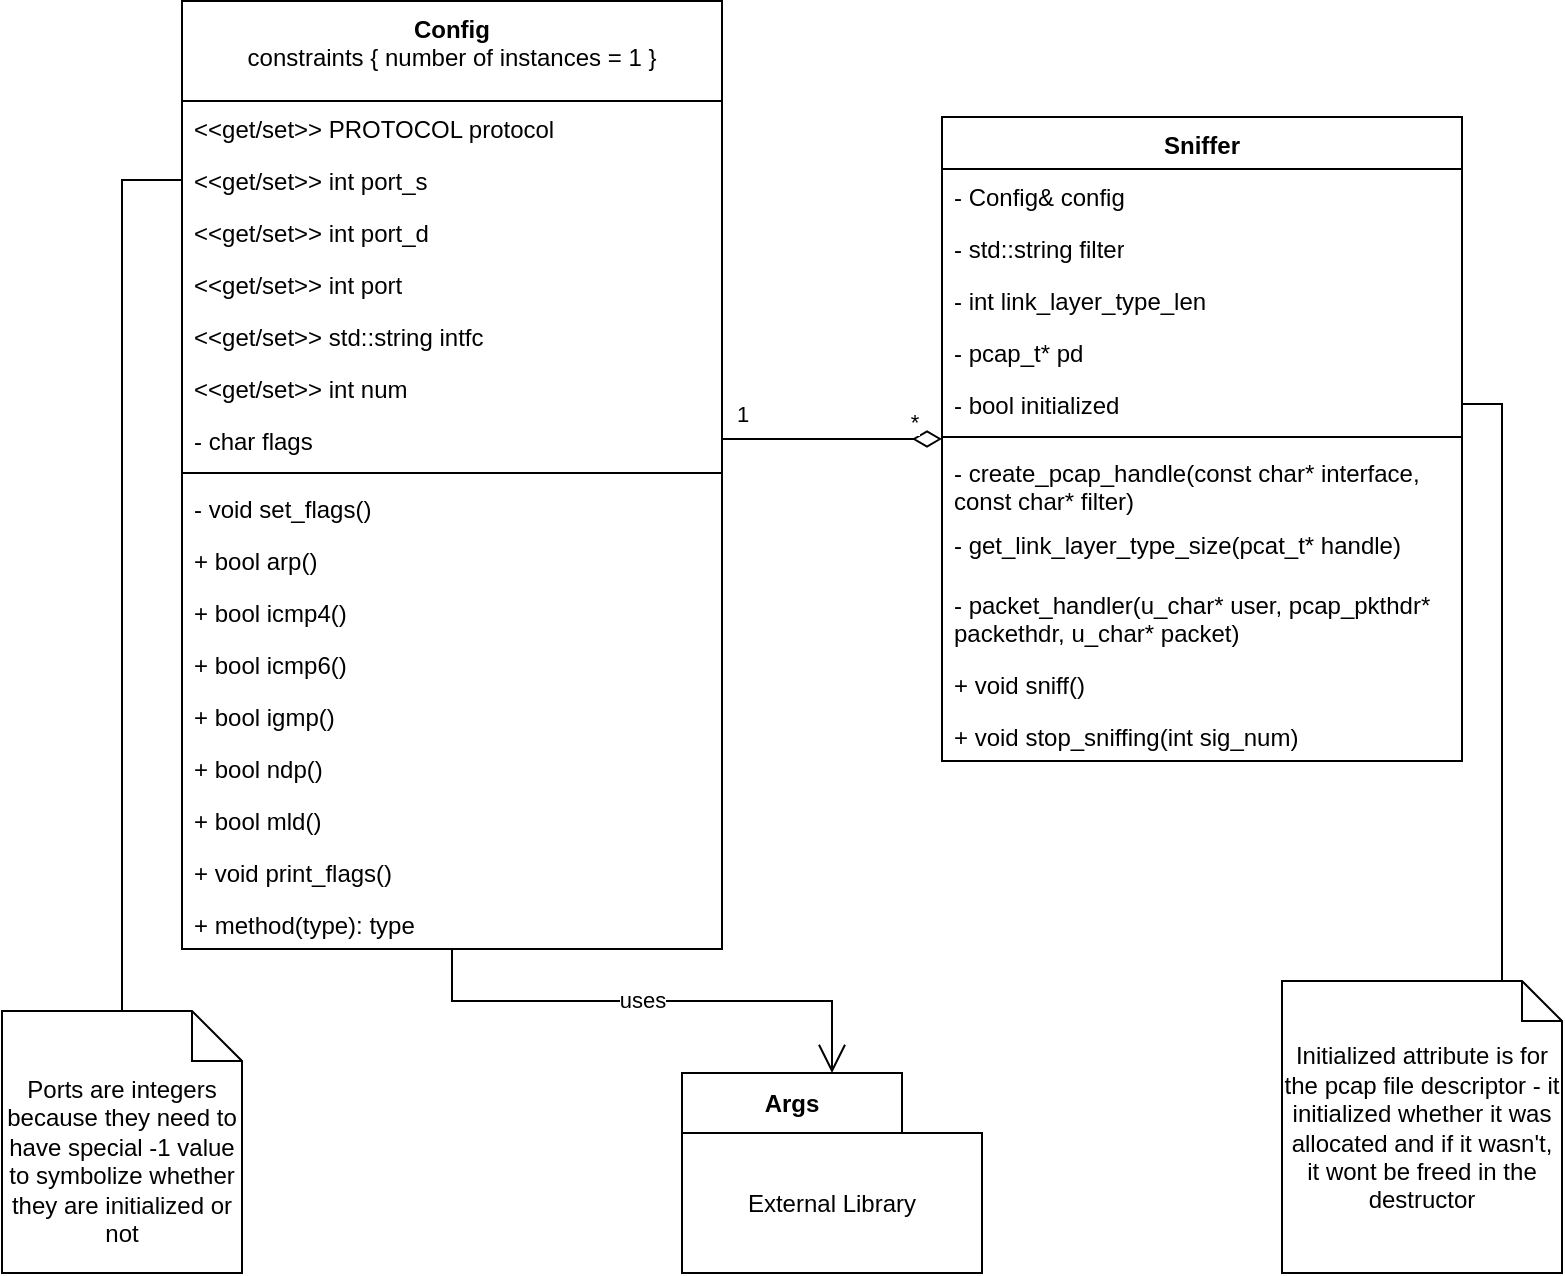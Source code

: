 <mxfile version="24.2.5" type="device">
  <diagram id="C5RBs43oDa-KdzZeNtuy" name="Page-1">
    <mxGraphModel dx="1103" dy="642" grid="1" gridSize="10" guides="1" tooltips="1" connect="1" arrows="1" fold="1" page="1" pageScale="1" pageWidth="827" pageHeight="1169" math="0" shadow="0">
      <root>
        <mxCell id="WIyWlLk6GJQsqaUBKTNV-0" />
        <mxCell id="WIyWlLk6GJQsqaUBKTNV-1" parent="WIyWlLk6GJQsqaUBKTNV-0" />
        <mxCell id="fDBzksaXZJYRck9aZXB0-4" value="Args" style="shape=folder;fontStyle=1;tabWidth=110;tabHeight=30;tabPosition=left;html=1;boundedLbl=1;labelInHeader=1;container=1;collapsible=0;whiteSpace=wrap;" vertex="1" parent="WIyWlLk6GJQsqaUBKTNV-1">
          <mxGeometry x="370" y="556.5" width="150" height="100" as="geometry" />
        </mxCell>
        <mxCell id="fDBzksaXZJYRck9aZXB0-5" value="External Library" style="html=1;strokeColor=none;resizeWidth=1;resizeHeight=1;fillColor=none;part=1;connectable=0;allowArrows=0;deletable=0;whiteSpace=wrap;" vertex="1" parent="fDBzksaXZJYRck9aZXB0-4">
          <mxGeometry width="150" height="70" relative="1" as="geometry">
            <mxPoint y="30" as="offset" />
          </mxGeometry>
        </mxCell>
        <mxCell id="fDBzksaXZJYRck9aZXB0-53" style="edgeStyle=orthogonalEdgeStyle;rounded=0;orthogonalLoop=1;jettySize=auto;html=1;endArrow=none;endFill=0;" edge="1" parent="WIyWlLk6GJQsqaUBKTNV-1" source="fDBzksaXZJYRck9aZXB0-12" target="fDBzksaXZJYRck9aZXB0-9">
          <mxGeometry relative="1" as="geometry">
            <Array as="points">
              <mxPoint x="90" y="110" />
            </Array>
          </mxGeometry>
        </mxCell>
        <mxCell id="fDBzksaXZJYRck9aZXB0-12" value="Ports are integers because they need to have special -1 value to symbolize whether they are initialized or not" style="shape=note2;boundedLbl=1;whiteSpace=wrap;html=1;size=25;verticalAlign=top;align=center;" vertex="1" parent="WIyWlLk6GJQsqaUBKTNV-1">
          <mxGeometry x="30" y="525.5" width="120" height="131" as="geometry" />
        </mxCell>
        <mxCell id="fDBzksaXZJYRck9aZXB0-22" value="Sniffer" style="swimlane;fontStyle=1;align=center;verticalAlign=top;childLayout=stackLayout;horizontal=1;startSize=26;horizontalStack=0;resizeParent=1;resizeParentMax=0;resizeLast=0;collapsible=1;marginBottom=0;whiteSpace=wrap;html=1;" vertex="1" parent="WIyWlLk6GJQsqaUBKTNV-1">
          <mxGeometry x="500" y="78.5" width="260" height="322" as="geometry" />
        </mxCell>
        <mxCell id="fDBzksaXZJYRck9aZXB0-38" value="- Config&amp;amp; config" style="text;strokeColor=none;fillColor=none;align=left;verticalAlign=top;spacingLeft=4;spacingRight=4;overflow=hidden;rotatable=0;points=[[0,0.5],[1,0.5]];portConstraint=eastwest;whiteSpace=wrap;html=1;" vertex="1" parent="fDBzksaXZJYRck9aZXB0-22">
          <mxGeometry y="26" width="260" height="26" as="geometry" />
        </mxCell>
        <mxCell id="fDBzksaXZJYRck9aZXB0-39" value="- std::string filter" style="text;strokeColor=none;fillColor=none;align=left;verticalAlign=top;spacingLeft=4;spacingRight=4;overflow=hidden;rotatable=0;points=[[0,0.5],[1,0.5]];portConstraint=eastwest;whiteSpace=wrap;html=1;" vertex="1" parent="fDBzksaXZJYRck9aZXB0-22">
          <mxGeometry y="52" width="260" height="26" as="geometry" />
        </mxCell>
        <mxCell id="fDBzksaXZJYRck9aZXB0-44" value="- int link_layer_type_len" style="text;strokeColor=none;fillColor=none;align=left;verticalAlign=top;spacingLeft=4;spacingRight=4;overflow=hidden;rotatable=0;points=[[0,0.5],[1,0.5]];portConstraint=eastwest;whiteSpace=wrap;html=1;" vertex="1" parent="fDBzksaXZJYRck9aZXB0-22">
          <mxGeometry y="78" width="260" height="26" as="geometry" />
        </mxCell>
        <mxCell id="fDBzksaXZJYRck9aZXB0-40" value="- pcap_t* pd" style="text;strokeColor=none;fillColor=none;align=left;verticalAlign=top;spacingLeft=4;spacingRight=4;overflow=hidden;rotatable=0;points=[[0,0.5],[1,0.5]];portConstraint=eastwest;whiteSpace=wrap;html=1;" vertex="1" parent="fDBzksaXZJYRck9aZXB0-22">
          <mxGeometry y="104" width="260" height="26" as="geometry" />
        </mxCell>
        <mxCell id="fDBzksaXZJYRck9aZXB0-23" value="- bool initialized" style="text;strokeColor=none;fillColor=none;align=left;verticalAlign=top;spacingLeft=4;spacingRight=4;overflow=hidden;rotatable=0;points=[[0,0.5],[1,0.5]];portConstraint=eastwest;whiteSpace=wrap;html=1;" vertex="1" parent="fDBzksaXZJYRck9aZXB0-22">
          <mxGeometry y="130" width="260" height="26" as="geometry" />
        </mxCell>
        <mxCell id="fDBzksaXZJYRck9aZXB0-24" value="" style="line;strokeWidth=1;fillColor=none;align=left;verticalAlign=middle;spacingTop=-1;spacingLeft=3;spacingRight=3;rotatable=0;labelPosition=right;points=[];portConstraint=eastwest;strokeColor=inherit;" vertex="1" parent="fDBzksaXZJYRck9aZXB0-22">
          <mxGeometry y="156" width="260" height="8" as="geometry" />
        </mxCell>
        <mxCell id="fDBzksaXZJYRck9aZXB0-25" value="- create_pcap_handle(const char* interface, const char* filter)" style="text;strokeColor=none;fillColor=none;align=left;verticalAlign=top;spacingLeft=4;spacingRight=4;overflow=hidden;rotatable=0;points=[[0,0.5],[1,0.5]];portConstraint=eastwest;whiteSpace=wrap;html=1;" vertex="1" parent="fDBzksaXZJYRck9aZXB0-22">
          <mxGeometry y="164" width="260" height="36" as="geometry" />
        </mxCell>
        <mxCell id="fDBzksaXZJYRck9aZXB0-45" value="- get_link_layer_type_size(pcat_t* handle)" style="text;strokeColor=none;fillColor=none;align=left;verticalAlign=top;spacingLeft=4;spacingRight=4;overflow=hidden;rotatable=0;points=[[0,0.5],[1,0.5]];portConstraint=eastwest;whiteSpace=wrap;html=1;" vertex="1" parent="fDBzksaXZJYRck9aZXB0-22">
          <mxGeometry y="200" width="260" height="30" as="geometry" />
        </mxCell>
        <mxCell id="fDBzksaXZJYRck9aZXB0-46" value="- packet_handler(u_char* user, pcap_pkthdr* packethdr, u_char* packet)" style="text;strokeColor=none;fillColor=none;align=left;verticalAlign=top;spacingLeft=4;spacingRight=4;overflow=hidden;rotatable=0;points=[[0,0.5],[1,0.5]];portConstraint=eastwest;whiteSpace=wrap;html=1;" vertex="1" parent="fDBzksaXZJYRck9aZXB0-22">
          <mxGeometry y="230" width="260" height="40" as="geometry" />
        </mxCell>
        <mxCell id="fDBzksaXZJYRck9aZXB0-47" value="+ void sniff()" style="text;strokeColor=none;fillColor=none;align=left;verticalAlign=top;spacingLeft=4;spacingRight=4;overflow=hidden;rotatable=0;points=[[0,0.5],[1,0.5]];portConstraint=eastwest;whiteSpace=wrap;html=1;" vertex="1" parent="fDBzksaXZJYRck9aZXB0-22">
          <mxGeometry y="270" width="260" height="26" as="geometry" />
        </mxCell>
        <mxCell id="fDBzksaXZJYRck9aZXB0-48" value="+ void stop_sniffing(int sig_num)" style="text;strokeColor=none;fillColor=none;align=left;verticalAlign=top;spacingLeft=4;spacingRight=4;overflow=hidden;rotatable=0;points=[[0,0.5],[1,0.5]];portConstraint=eastwest;whiteSpace=wrap;html=1;" vertex="1" parent="fDBzksaXZJYRck9aZXB0-22">
          <mxGeometry y="296" width="260" height="26" as="geometry" />
        </mxCell>
        <mxCell id="fDBzksaXZJYRck9aZXB0-31" value="Config&lt;div&gt;&lt;span style=&quot;font-weight: normal;&quot;&gt;constraints { number of instances = 1 }&lt;/span&gt;&lt;/div&gt;" style="swimlane;fontStyle=1;align=center;verticalAlign=top;childLayout=stackLayout;horizontal=1;startSize=50;horizontalStack=0;resizeParent=1;resizeParentMax=0;resizeLast=0;collapsible=1;marginBottom=0;whiteSpace=wrap;html=1;" vertex="1" parent="WIyWlLk6GJQsqaUBKTNV-1">
          <mxGeometry x="120" y="20.5" width="270" height="474" as="geometry" />
        </mxCell>
        <mxCell id="fDBzksaXZJYRck9aZXB0-1" value="&amp;lt;&amp;lt;get/set&amp;gt;&amp;gt; PROTOCOL protocol" style="text;strokeColor=none;fillColor=none;align=left;verticalAlign=top;spacingLeft=4;spacingRight=4;overflow=hidden;rotatable=0;points=[[0,0.5],[1,0.5]];portConstraint=eastwest;whiteSpace=wrap;html=1;" vertex="1" parent="fDBzksaXZJYRck9aZXB0-31">
          <mxGeometry y="50" width="270" height="26" as="geometry" />
        </mxCell>
        <mxCell id="fDBzksaXZJYRck9aZXB0-9" value="&amp;lt;&amp;lt;get/set&amp;gt;&amp;gt; int port_s" style="text;strokeColor=none;fillColor=none;align=left;verticalAlign=top;spacingLeft=4;spacingRight=4;overflow=hidden;rotatable=0;points=[[0,0.5],[1,0.5]];portConstraint=eastwest;whiteSpace=wrap;html=1;" vertex="1" parent="fDBzksaXZJYRck9aZXB0-31">
          <mxGeometry y="76" width="270" height="26" as="geometry" />
        </mxCell>
        <mxCell id="fDBzksaXZJYRck9aZXB0-10" value="&amp;lt;&amp;lt;get/set&amp;gt;&amp;gt; int port_d" style="text;strokeColor=none;fillColor=none;align=left;verticalAlign=top;spacingLeft=4;spacingRight=4;overflow=hidden;rotatable=0;points=[[0,0.5],[1,0.5]];portConstraint=eastwest;whiteSpace=wrap;html=1;" vertex="1" parent="fDBzksaXZJYRck9aZXB0-31">
          <mxGeometry y="102" width="270" height="26" as="geometry" />
        </mxCell>
        <mxCell id="fDBzksaXZJYRck9aZXB0-3" value="&amp;lt;&amp;lt;get/set&amp;gt;&amp;gt; int port" style="text;strokeColor=none;fillColor=none;align=left;verticalAlign=top;spacingLeft=4;spacingRight=4;overflow=hidden;rotatable=0;points=[[0,0.5],[1,0.5]];portConstraint=eastwest;whiteSpace=wrap;html=1;" vertex="1" parent="fDBzksaXZJYRck9aZXB0-31">
          <mxGeometry y="128" width="270" height="26" as="geometry" />
        </mxCell>
        <mxCell id="fDBzksaXZJYRck9aZXB0-2" value="&amp;lt;&amp;lt;get/set&amp;gt;&amp;gt; std::string intfc" style="text;strokeColor=none;fillColor=none;align=left;verticalAlign=top;spacingLeft=4;spacingRight=4;overflow=hidden;rotatable=0;points=[[0,0.5],[1,0.5]];portConstraint=eastwest;whiteSpace=wrap;html=1;" vertex="1" parent="fDBzksaXZJYRck9aZXB0-31">
          <mxGeometry y="154" width="270" height="26" as="geometry" />
        </mxCell>
        <mxCell id="fDBzksaXZJYRck9aZXB0-11" value="&amp;lt;&amp;lt;get/set&amp;gt;&amp;gt; int num" style="text;strokeColor=none;fillColor=none;align=left;verticalAlign=top;spacingLeft=4;spacingRight=4;overflow=hidden;rotatable=0;points=[[0,0.5],[1,0.5]];portConstraint=eastwest;whiteSpace=wrap;html=1;" vertex="1" parent="fDBzksaXZJYRck9aZXB0-31">
          <mxGeometry y="180" width="270" height="26" as="geometry" />
        </mxCell>
        <mxCell id="fDBzksaXZJYRck9aZXB0-13" value="- char flags" style="text;strokeColor=none;fillColor=none;align=left;verticalAlign=top;spacingLeft=4;spacingRight=4;overflow=hidden;rotatable=0;points=[[0,0.5],[1,0.5]];portConstraint=eastwest;whiteSpace=wrap;html=1;" vertex="1" parent="fDBzksaXZJYRck9aZXB0-31">
          <mxGeometry y="206" width="270" height="26" as="geometry" />
        </mxCell>
        <mxCell id="fDBzksaXZJYRck9aZXB0-33" value="" style="line;strokeWidth=1;fillColor=none;align=left;verticalAlign=middle;spacingTop=-1;spacingLeft=3;spacingRight=3;rotatable=0;labelPosition=right;points=[];portConstraint=eastwest;strokeColor=inherit;" vertex="1" parent="fDBzksaXZJYRck9aZXB0-31">
          <mxGeometry y="232" width="270" height="8" as="geometry" />
        </mxCell>
        <mxCell id="fDBzksaXZJYRck9aZXB0-14" value="- void set_flags()" style="text;strokeColor=none;fillColor=none;align=left;verticalAlign=top;spacingLeft=4;spacingRight=4;overflow=hidden;rotatable=0;points=[[0,0.5],[1,0.5]];portConstraint=eastwest;whiteSpace=wrap;html=1;" vertex="1" parent="fDBzksaXZJYRck9aZXB0-31">
          <mxGeometry y="240" width="270" height="26" as="geometry" />
        </mxCell>
        <mxCell id="fDBzksaXZJYRck9aZXB0-15" value="+ bool arp()" style="text;strokeColor=none;fillColor=none;align=left;verticalAlign=top;spacingLeft=4;spacingRight=4;overflow=hidden;rotatable=0;points=[[0,0.5],[1,0.5]];portConstraint=eastwest;whiteSpace=wrap;html=1;" vertex="1" parent="fDBzksaXZJYRck9aZXB0-31">
          <mxGeometry y="266" width="270" height="26" as="geometry" />
        </mxCell>
        <mxCell id="fDBzksaXZJYRck9aZXB0-16" value="+ bool icmp4()" style="text;strokeColor=none;fillColor=none;align=left;verticalAlign=top;spacingLeft=4;spacingRight=4;overflow=hidden;rotatable=0;points=[[0,0.5],[1,0.5]];portConstraint=eastwest;whiteSpace=wrap;html=1;" vertex="1" parent="fDBzksaXZJYRck9aZXB0-31">
          <mxGeometry y="292" width="270" height="26" as="geometry" />
        </mxCell>
        <mxCell id="fDBzksaXZJYRck9aZXB0-17" value="+ bool icmp6()" style="text;strokeColor=none;fillColor=none;align=left;verticalAlign=top;spacingLeft=4;spacingRight=4;overflow=hidden;rotatable=0;points=[[0,0.5],[1,0.5]];portConstraint=eastwest;whiteSpace=wrap;html=1;" vertex="1" parent="fDBzksaXZJYRck9aZXB0-31">
          <mxGeometry y="318" width="270" height="26" as="geometry" />
        </mxCell>
        <mxCell id="fDBzksaXZJYRck9aZXB0-18" value="+ bool igmp()" style="text;strokeColor=none;fillColor=none;align=left;verticalAlign=top;spacingLeft=4;spacingRight=4;overflow=hidden;rotatable=0;points=[[0,0.5],[1,0.5]];portConstraint=eastwest;whiteSpace=wrap;html=1;" vertex="1" parent="fDBzksaXZJYRck9aZXB0-31">
          <mxGeometry y="344" width="270" height="26" as="geometry" />
        </mxCell>
        <mxCell id="fDBzksaXZJYRck9aZXB0-19" value="+ bool ndp()" style="text;strokeColor=none;fillColor=none;align=left;verticalAlign=top;spacingLeft=4;spacingRight=4;overflow=hidden;rotatable=0;points=[[0,0.5],[1,0.5]];portConstraint=eastwest;whiteSpace=wrap;html=1;" vertex="1" parent="fDBzksaXZJYRck9aZXB0-31">
          <mxGeometry y="370" width="270" height="26" as="geometry" />
        </mxCell>
        <mxCell id="fDBzksaXZJYRck9aZXB0-20" value="+ bool mld()" style="text;strokeColor=none;fillColor=none;align=left;verticalAlign=top;spacingLeft=4;spacingRight=4;overflow=hidden;rotatable=0;points=[[0,0.5],[1,0.5]];portConstraint=eastwest;whiteSpace=wrap;html=1;" vertex="1" parent="fDBzksaXZJYRck9aZXB0-31">
          <mxGeometry y="396" width="270" height="26" as="geometry" />
        </mxCell>
        <mxCell id="fDBzksaXZJYRck9aZXB0-21" value="+ void print_flags()" style="text;strokeColor=none;fillColor=none;align=left;verticalAlign=top;spacingLeft=4;spacingRight=4;overflow=hidden;rotatable=0;points=[[0,0.5],[1,0.5]];portConstraint=eastwest;whiteSpace=wrap;html=1;" vertex="1" parent="fDBzksaXZJYRck9aZXB0-31">
          <mxGeometry y="422" width="270" height="26" as="geometry" />
        </mxCell>
        <mxCell id="fDBzksaXZJYRck9aZXB0-34" value="+ method(type): type" style="text;strokeColor=none;fillColor=none;align=left;verticalAlign=top;spacingLeft=4;spacingRight=4;overflow=hidden;rotatable=0;points=[[0,0.5],[1,0.5]];portConstraint=eastwest;whiteSpace=wrap;html=1;" vertex="1" parent="fDBzksaXZJYRck9aZXB0-31">
          <mxGeometry y="448" width="270" height="26" as="geometry" />
        </mxCell>
        <mxCell id="fDBzksaXZJYRck9aZXB0-37" style="edgeStyle=orthogonalEdgeStyle;rounded=0;orthogonalLoop=1;jettySize=auto;html=1;endSize=12;endArrow=open;endFill=0;" edge="1" parent="WIyWlLk6GJQsqaUBKTNV-1" source="fDBzksaXZJYRck9aZXB0-31" target="fDBzksaXZJYRck9aZXB0-4">
          <mxGeometry relative="1" as="geometry" />
        </mxCell>
        <mxCell id="fDBzksaXZJYRck9aZXB0-52" value="uses" style="edgeLabel;html=1;align=center;verticalAlign=middle;resizable=0;points=[];" vertex="1" connectable="0" parent="fDBzksaXZJYRck9aZXB0-37">
          <mxGeometry x="-0.041" y="1" relative="1" as="geometry">
            <mxPoint as="offset" />
          </mxGeometry>
        </mxCell>
        <mxCell id="fDBzksaXZJYRck9aZXB0-51" style="edgeStyle=orthogonalEdgeStyle;rounded=0;orthogonalLoop=1;jettySize=auto;html=1;endArrow=none;endFill=0;" edge="1" parent="WIyWlLk6GJQsqaUBKTNV-1" source="fDBzksaXZJYRck9aZXB0-42" target="fDBzksaXZJYRck9aZXB0-23">
          <mxGeometry relative="1" as="geometry">
            <Array as="points">
              <mxPoint x="780" y="222" />
            </Array>
          </mxGeometry>
        </mxCell>
        <mxCell id="fDBzksaXZJYRck9aZXB0-42" value="Initialized attribute is for the pcap file descriptor - it initialized whether it was allocated and if it wasn&#39;t, it wont be freed in the destructor" style="shape=note;size=20;whiteSpace=wrap;html=1;" vertex="1" parent="WIyWlLk6GJQsqaUBKTNV-1">
          <mxGeometry x="670" y="510.5" width="140" height="146" as="geometry" />
        </mxCell>
        <mxCell id="fDBzksaXZJYRck9aZXB0-50" style="edgeStyle=orthogonalEdgeStyle;rounded=0;orthogonalLoop=1;jettySize=auto;html=1;endArrow=diamondThin;endFill=0;endSize=12;startSize=12;" edge="1" parent="WIyWlLk6GJQsqaUBKTNV-1" source="fDBzksaXZJYRck9aZXB0-13" target="fDBzksaXZJYRck9aZXB0-22">
          <mxGeometry relative="1" as="geometry" />
        </mxCell>
        <mxCell id="fDBzksaXZJYRck9aZXB0-54" value="1" style="edgeLabel;html=1;align=center;verticalAlign=middle;resizable=0;points=[];" vertex="1" connectable="0" parent="fDBzksaXZJYRck9aZXB0-50">
          <mxGeometry x="-0.667" y="-1" relative="1" as="geometry">
            <mxPoint x="-9" y="-14" as="offset" />
          </mxGeometry>
        </mxCell>
        <mxCell id="fDBzksaXZJYRck9aZXB0-55" value="*" style="edgeLabel;html=1;align=center;verticalAlign=middle;resizable=0;points=[];" vertex="1" connectable="0" parent="fDBzksaXZJYRck9aZXB0-50">
          <mxGeometry x="0.734" y="1" relative="1" as="geometry">
            <mxPoint y="-8" as="offset" />
          </mxGeometry>
        </mxCell>
      </root>
    </mxGraphModel>
  </diagram>
</mxfile>
